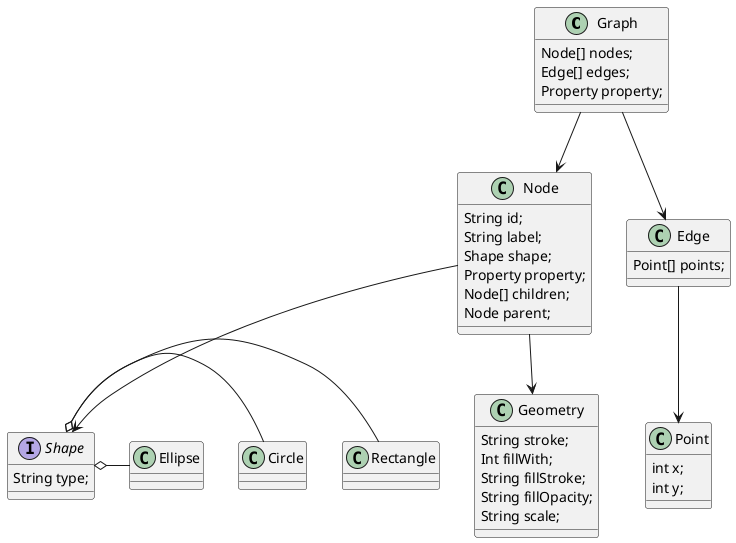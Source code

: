 @startuml

class Graph {
  Node[] nodes;
  Edge[] edges;
  Property property;
}

class Node {
  String id;
  String label;
  Shape shape;
  Property property;
  Node[] children;
  Node parent;
}

class Edge {
  Point[] points;
}

class Point {
  int x;
  int y;
}

class Geometry {
  String stroke;
  Int fillWith;
  String fillStroke;
  String fillOpacity;
  String scale;
}

Graph --> Node
Graph --> Edge
Node --> Shape
Edge --> Point
Node --> Geometry

interface Shape {
  String type;
}

Shape o- Rectangle
Shape o- Circle
Shape o- Ellipse

@enduml
